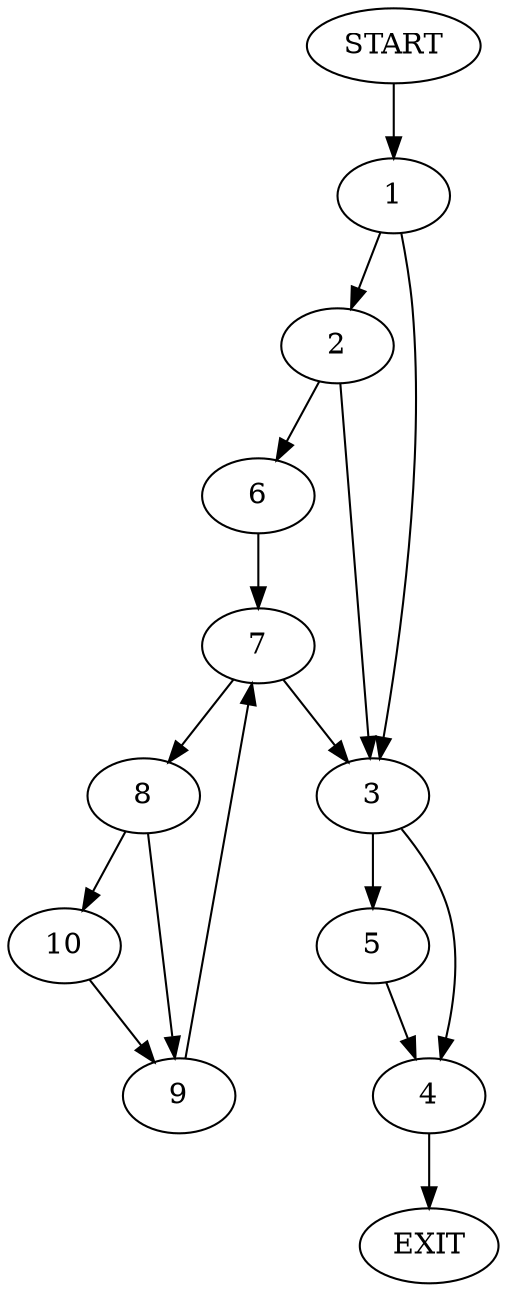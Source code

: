 digraph {
0 [label="START"]
11 [label="EXIT"]
0 -> 1
1 -> 2
1 -> 3
3 -> 4
3 -> 5
2 -> 6
2 -> 3
6 -> 7
7 -> 8
7 -> 3
8 -> 9
8 -> 10
9 -> 7
10 -> 9
5 -> 4
4 -> 11
}
